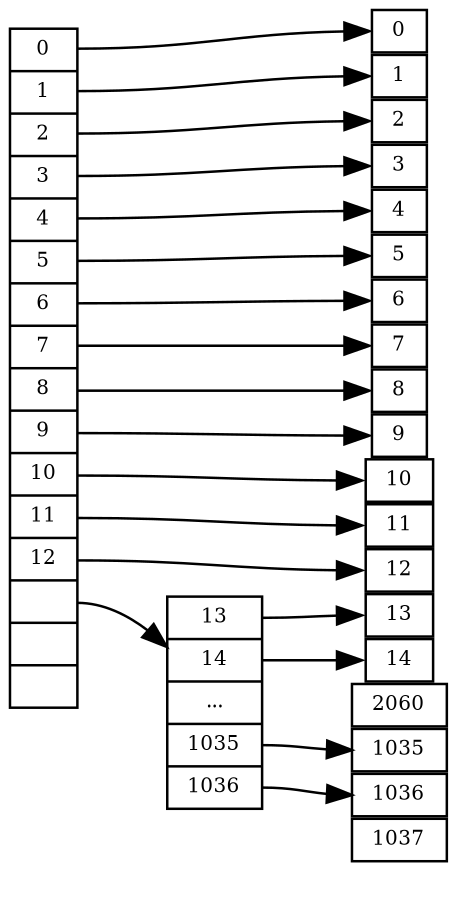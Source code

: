 digraph ext2 {
    //splines = false;
    rankdir = LR;
    nodesep = 0.0;
    //ranksep = 0.5;
    node[fontsize = 8,width=0.1,height=0.1];
    size = "4.0,6.0!";

    // Group 1: Inode
    subgraph {
        rank = same;
        inode [shape=record,label="<b0>0|<b1>1|<b2>2|<b3>3|<b4>4|<b5>5|<b6>6|<b7>7|<b8>8|<b9>9|<b10>10|<b11>11|<b12>12|<idp1>|<idp2>|<idp3>"];
    }

    // Group 2: Doubly indirect blocks
    /*
    subgraph {
        rank = same;
        idb2 [shape=record,label="<idp2_0>|...|<idp2_1023>"];
    }
    */

    // Group 3: Indirect blocks
    subgraph {
      rank = same;
      idb1 [shape=record,label="<b13>13|<b14>14|...|<b1035>1035|<b1036>1036"];
      //idb2_0 [shape=record,label="<b1037>1037|...|<b2060>2060"];
      //idb2_1023 [shape=record,label="x|...|y"];
    }

    // Group 3: Data blocks
    subgraph {
        rank = same;
        graph[ordering="out"];
        b0 [shape=box,label="0"];
        b1 [shape=box,label="1"];
        b2 [shape=box,label="2"];
        b3 [shape=box,label="3"];
        b4 [shape=box,label="4"];
        b5 [shape=box,label="5"];
        b6 [shape=box,label="6"];
        b7 [shape=box,label="7"];
        b8 [shape=box,label="8"];
        b9 [shape=box,label="9"];
        b10 [shape=box,label="10"];
        b11 [shape=box,label="11"];
        b12 [shape=box,label="12"];

        b13 [shape=box,label="13"];
        b14 [shape=box,label="14"];
        b1035 [shape=box,label="1035"];
        b1036 [shape=box,label="1036"];

        b1037 [shape=box,label="1037"];
        b2060 [shape=box,label="2060"];
    }

    // inode -> doubly indirect block connections
    //inode:idp2 -> idb2;

    // doubly indirect block -> indirect block connections
    //idb2:idp2_0 -> idb2_0;
    //idb2:idp2_1023 -> idb2_1023;

    // inode -> indirect block connections
    inode:idp1 -> idb1;

    // inode -> direct block connections
    inode:b0 -> b0:w;
    inode:b1 -> b1:w;
    inode:b2 -> b2:w;
    inode:b3 -> b3:w;
    inode:b4 -> b4:w;
    inode:b5 -> b5:w;
    inode:b6 -> b6:w;
    inode:b7 -> b7:w;
    inode:b8 -> b8:w;
    inode:b9 -> b9:w;
    inode:b10 -> b10:w;
    inode:b11 -> b11:w;
    inode:b12 -> b12:w;

    // retarded crap
    b12:s -> b13:n [style=invis];
    b13:s -> b14:n [style=invis];
    b14:s -> b1035:n [style=invis];
    b1035:s -> b1036:n [style=invis];
    b1036:s -> b1037:n [style=invis];
    b1037:s -> b2060:n [style=invis];

    // 1st indirect block -> direct block connections
    idb1:b13 -> b13:w;
    idb1:b14 -> b14:w;
    idb1:b1035 -> b1035:w;
    idb1:b1036 -> b1036:w;

    //idb2_0:b1037 -> b1037:w;
    //idb2_0:b2060 -> b2060:w;
}
